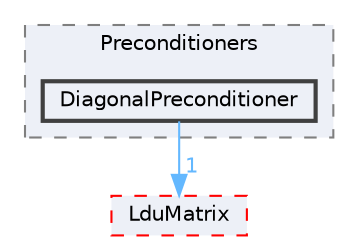 digraph "src/OpenFOAM/matrices/LduMatrix/Preconditioners/DiagonalPreconditioner"
{
 // LATEX_PDF_SIZE
  bgcolor="transparent";
  edge [fontname=Helvetica,fontsize=10,labelfontname=Helvetica,labelfontsize=10];
  node [fontname=Helvetica,fontsize=10,shape=box,height=0.2,width=0.4];
  compound=true
  subgraph clusterdir_327cfc93208df70ea0524932ac6580b3 {
    graph [ bgcolor="#edf0f7", pencolor="grey50", label="Preconditioners", fontname=Helvetica,fontsize=10 style="filled,dashed", URL="dir_327cfc93208df70ea0524932ac6580b3.html",tooltip=""]
  dir_a55aabdcd324cf99f96f89dcaf106a7a [label="DiagonalPreconditioner", fillcolor="#edf0f7", color="grey25", style="filled,bold", URL="dir_a55aabdcd324cf99f96f89dcaf106a7a.html",tooltip=""];
  }
  dir_5ec68055571869848388d37c5cf0a9c9 [label="LduMatrix", fillcolor="#edf0f7", color="red", style="filled,dashed", URL="dir_5ec68055571869848388d37c5cf0a9c9.html",tooltip=""];
  dir_a55aabdcd324cf99f96f89dcaf106a7a->dir_5ec68055571869848388d37c5cf0a9c9 [headlabel="1", labeldistance=1.5 headhref="dir_000905_002119.html" href="dir_000905_002119.html" color="steelblue1" fontcolor="steelblue1"];
}
